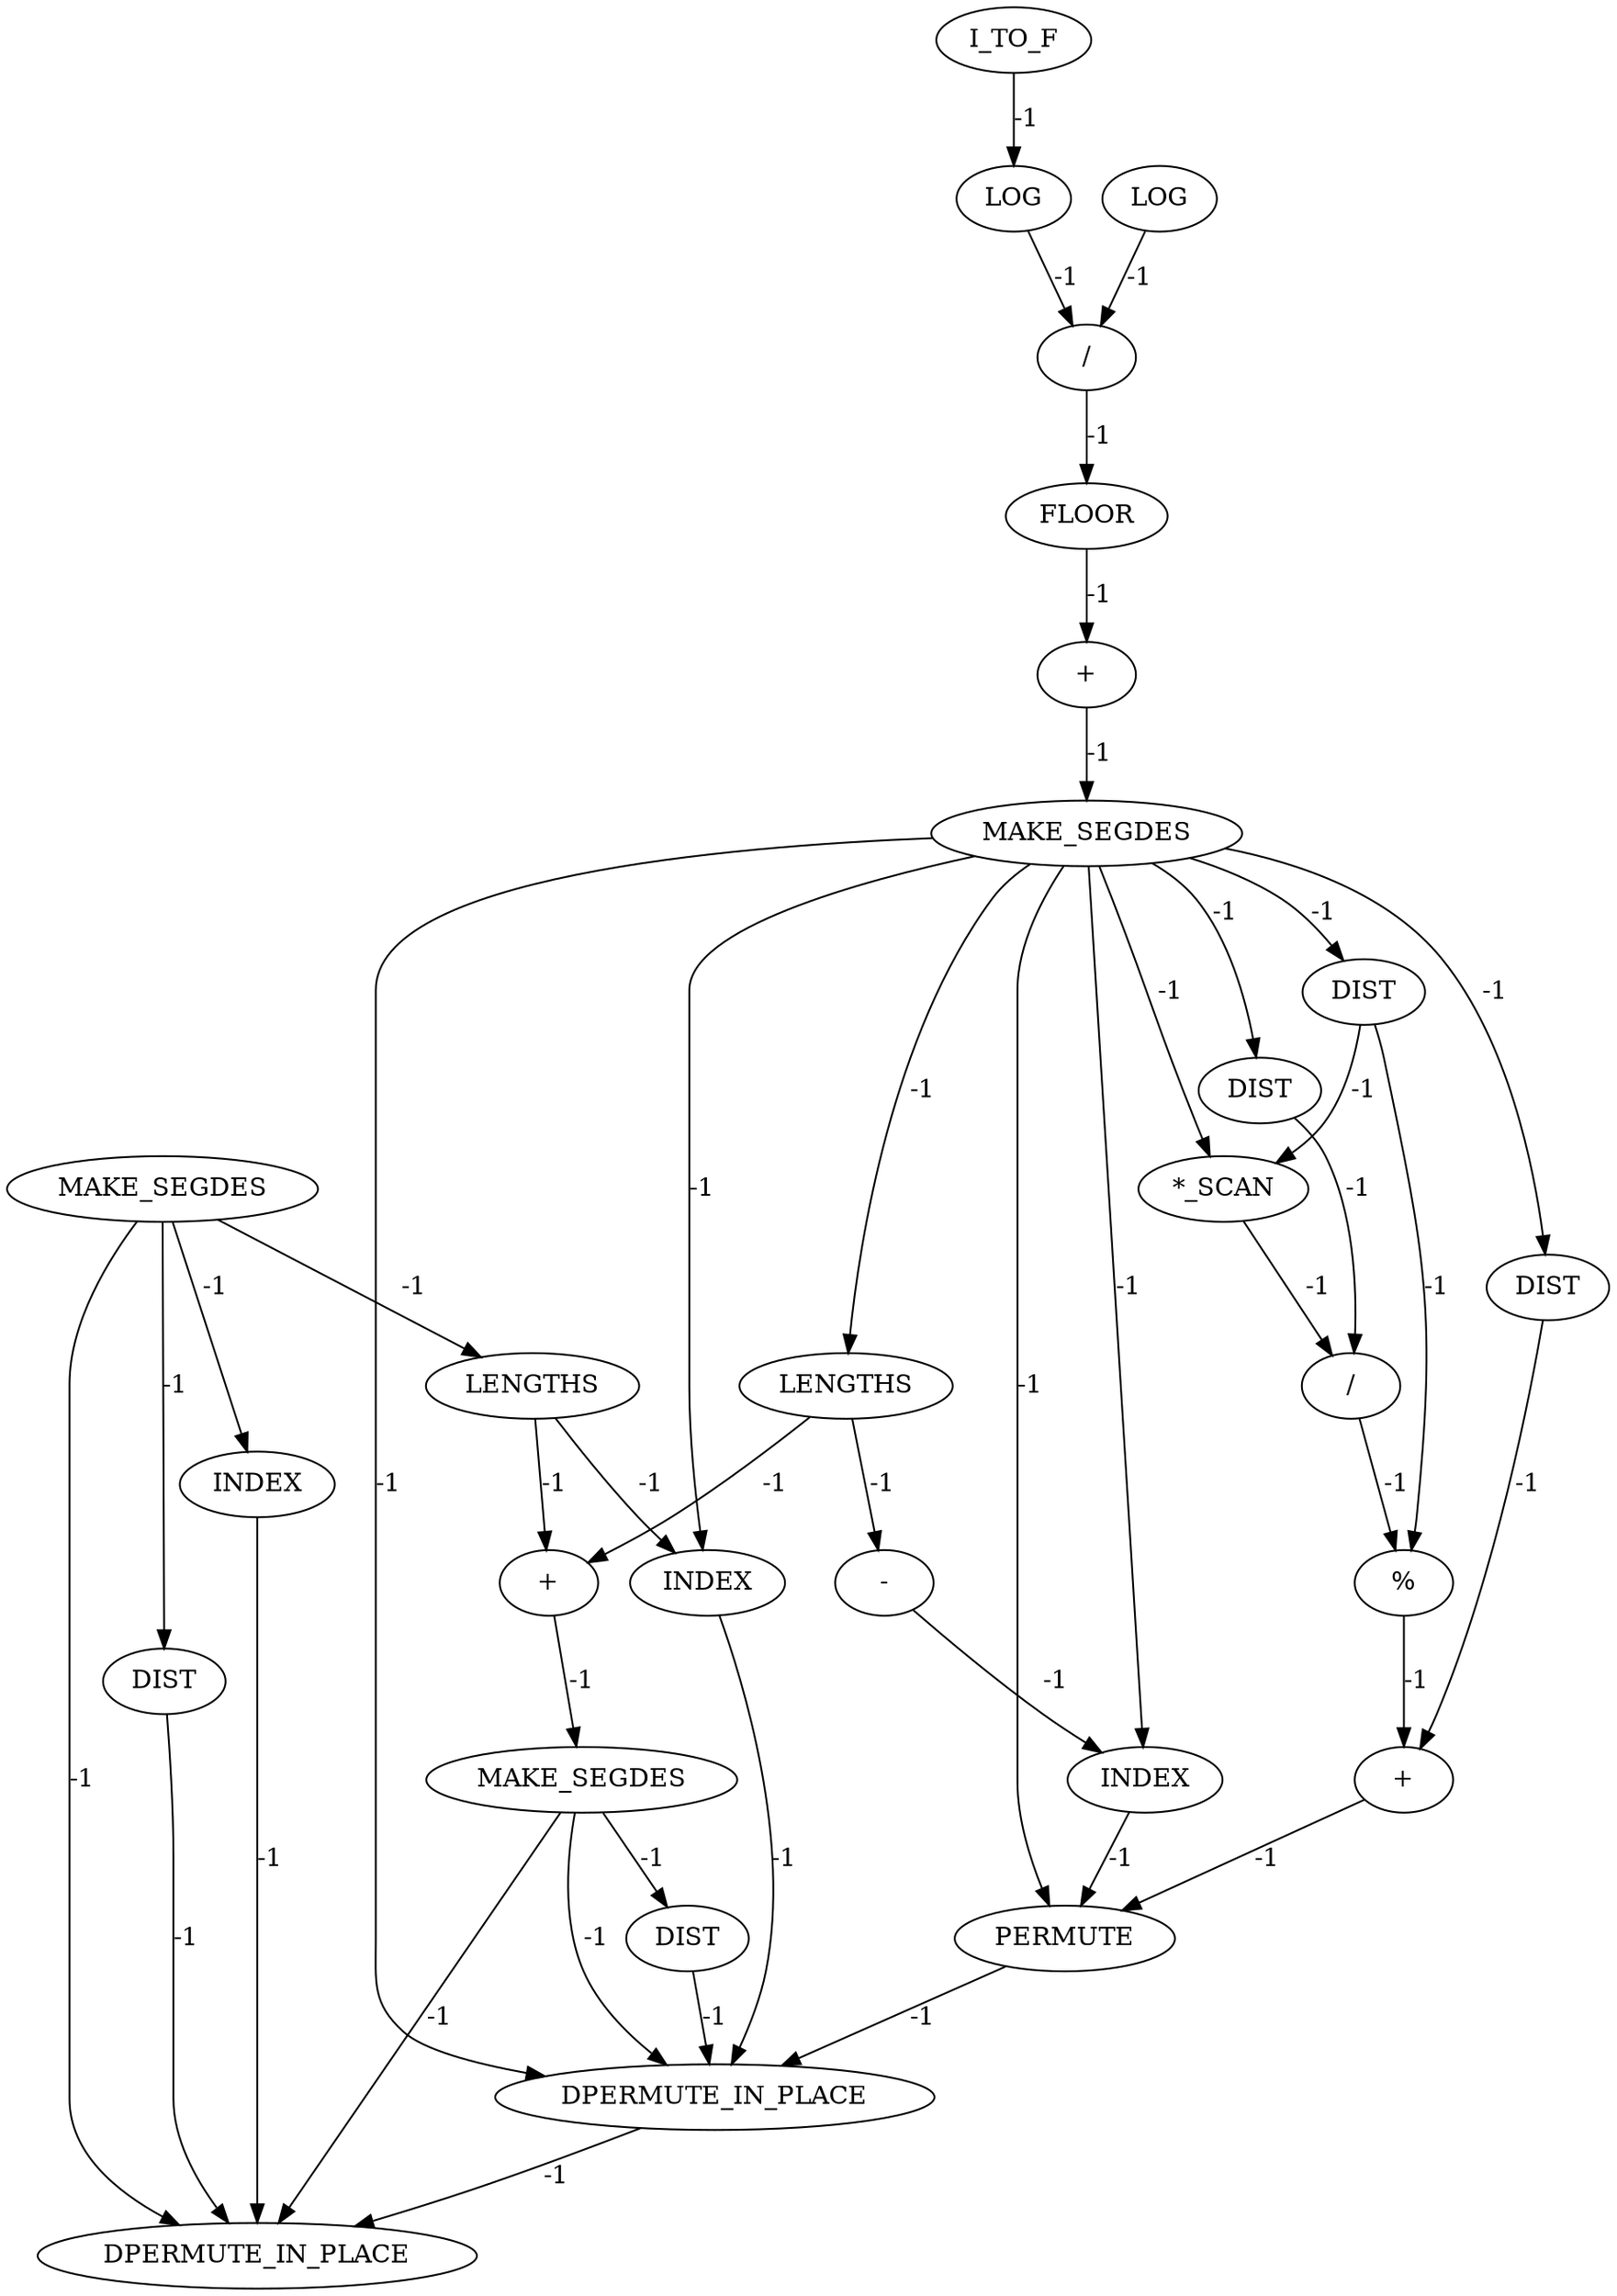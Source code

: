 digraph {
	convex_hull_large_rmat_INST_5526 [label=MAKE_SEGDES cost=0]
	convex_hull_large_rmat_INST_5470 [label=DIST cost=0]
	convex_hull_large_rmat_INST_5543 [label=INDEX cost=0]
	convex_hull_large_rmat_INST_5452 [label="/" cost=0]
	convex_hull_large_rmat_INST_5465 [label="*_SCAN" cost=0]
	convex_hull_large_rmat_INST_5453 [label=FLOOR cost=0]
	convex_hull_large_rmat_INST_5496 [label="%" cost=0]
	convex_hull_large_rmat_INST_5485 [label="/" cost=0]
	convex_hull_large_rmat_INST_5577 [label=DIST cost=0]
	convex_hull_large_rmat_INST_5477 [label=DIST cost=0]
	convex_hull_large_rmat_INST_5457 [label=MAKE_SEGDES cost=0]
	convex_hull_large_rmat_INST_6353 [label=DPERMUTE_IN_PLACE cost=0]
	convex_hull_large_rmat_INST_5505 [label=LENGTHS cost=0]
	convex_hull_large_rmat_INST_5571 [label=MAKE_SEGDES cost=0]
	convex_hull_large_rmat_INST_5523 [label=PERMUTE cost=0]
	convex_hull_large_rmat_INST_5463 [label=DIST cost=0]
	convex_hull_large_rmat_INST_5555 [label=INDEX cost=0]
	convex_hull_large_rmat_INST_5566 [label="+" cost=0]
	convex_hull_large_rmat_INST_6354 [label=DPERMUTE_IN_PLACE cost=0]
	convex_hull_large_rmat_INST_5499 [label="+" cost=0]
	convex_hull_large_rmat_INST_5547 [label=LENGTHS cost=0]
	convex_hull_large_rmat_INST_5447 [label=LOG cost=0]
	convex_hull_large_rmat_INST_5449 [label=LOG cost=0]
	convex_hull_large_rmat_INST_5532 [label=DIST cost=0]
	convex_hull_large_rmat_INST_5444 [label=I_TO_F cost=0]
	convex_hull_large_rmat_INST_5507 [label="-" cost=0]
	convex_hull_large_rmat_INST_5454 [label="+" cost=0]
	convex_hull_large_rmat_INST_5515 [label=INDEX cost=0]
	convex_hull_large_rmat_INST_5526 -> convex_hull_large_rmat_INST_5532 [label=-1 cost=-1]
	convex_hull_large_rmat_INST_5526 -> convex_hull_large_rmat_INST_5543 [label=-1 cost=-1]
	convex_hull_large_rmat_INST_5526 -> convex_hull_large_rmat_INST_5547 [label=-1 cost=-1]
	convex_hull_large_rmat_INST_5526 -> convex_hull_large_rmat_INST_6354 [label=-1 cost=-1]
	convex_hull_large_rmat_INST_5470 -> convex_hull_large_rmat_INST_5485 [label=-1 cost=-1]
	convex_hull_large_rmat_INST_5543 -> convex_hull_large_rmat_INST_6354 [label=-1 cost=-1]
	convex_hull_large_rmat_INST_5452 -> convex_hull_large_rmat_INST_5453 [label=-1 cost=-1]
	convex_hull_large_rmat_INST_5465 -> convex_hull_large_rmat_INST_5485 [label=-1 cost=-1]
	convex_hull_large_rmat_INST_5453 -> convex_hull_large_rmat_INST_5454 [label=-1 cost=-1]
	convex_hull_large_rmat_INST_5496 -> convex_hull_large_rmat_INST_5499 [label=-1 cost=-1]
	convex_hull_large_rmat_INST_5485 -> convex_hull_large_rmat_INST_5496 [label=-1 cost=-1]
	convex_hull_large_rmat_INST_5577 -> convex_hull_large_rmat_INST_6353 [label=-1 cost=-1]
	convex_hull_large_rmat_INST_5477 -> convex_hull_large_rmat_INST_5499 [label=-1 cost=-1]
	convex_hull_large_rmat_INST_5457 -> convex_hull_large_rmat_INST_5463 [label=-1 cost=-1]
	convex_hull_large_rmat_INST_5457 -> convex_hull_large_rmat_INST_5465 [label=-1 cost=-1]
	convex_hull_large_rmat_INST_5457 -> convex_hull_large_rmat_INST_5470 [label=-1 cost=-1]
	convex_hull_large_rmat_INST_5457 -> convex_hull_large_rmat_INST_5477 [label=-1 cost=-1]
	convex_hull_large_rmat_INST_5457 -> convex_hull_large_rmat_INST_5505 [label=-1 cost=-1]
	convex_hull_large_rmat_INST_5457 -> convex_hull_large_rmat_INST_5515 [label=-1 cost=-1]
	convex_hull_large_rmat_INST_5457 -> convex_hull_large_rmat_INST_5523 [label=-1 cost=-1]
	convex_hull_large_rmat_INST_5457 -> convex_hull_large_rmat_INST_5555 [label=-1 cost=-1]
	convex_hull_large_rmat_INST_5457 -> convex_hull_large_rmat_INST_6353 [label=-1 cost=-1]
	convex_hull_large_rmat_INST_6353 -> convex_hull_large_rmat_INST_6354 [label=-1 cost=-1]
	convex_hull_large_rmat_INST_5505 -> convex_hull_large_rmat_INST_5507 [label=-1 cost=-1]
	convex_hull_large_rmat_INST_5505 -> convex_hull_large_rmat_INST_5566 [label=-1 cost=-1]
	convex_hull_large_rmat_INST_5571 -> convex_hull_large_rmat_INST_5577 [label=-1 cost=-1]
	convex_hull_large_rmat_INST_5571 -> convex_hull_large_rmat_INST_6353 [label=-1 cost=-1]
	convex_hull_large_rmat_INST_5571 -> convex_hull_large_rmat_INST_6354 [label=-1 cost=-1]
	convex_hull_large_rmat_INST_5523 -> convex_hull_large_rmat_INST_6353 [label=-1 cost=-1]
	convex_hull_large_rmat_INST_5463 -> convex_hull_large_rmat_INST_5465 [label=-1 cost=-1]
	convex_hull_large_rmat_INST_5463 -> convex_hull_large_rmat_INST_5496 [label=-1 cost=-1]
	convex_hull_large_rmat_INST_5555 -> convex_hull_large_rmat_INST_6353 [label=-1 cost=-1]
	convex_hull_large_rmat_INST_5566 -> convex_hull_large_rmat_INST_5571 [label=-1 cost=-1]
	convex_hull_large_rmat_INST_5499 -> convex_hull_large_rmat_INST_5523 [label=-1 cost=-1]
	convex_hull_large_rmat_INST_5547 -> convex_hull_large_rmat_INST_5555 [label=-1 cost=-1]
	convex_hull_large_rmat_INST_5547 -> convex_hull_large_rmat_INST_5566 [label=-1 cost=-1]
	convex_hull_large_rmat_INST_5447 -> convex_hull_large_rmat_INST_5452 [label=-1 cost=-1]
	convex_hull_large_rmat_INST_5449 -> convex_hull_large_rmat_INST_5452 [label=-1 cost=-1]
	convex_hull_large_rmat_INST_5532 -> convex_hull_large_rmat_INST_6354 [label=-1 cost=-1]
	convex_hull_large_rmat_INST_5444 -> convex_hull_large_rmat_INST_5447 [label=-1 cost=-1]
	convex_hull_large_rmat_INST_5507 -> convex_hull_large_rmat_INST_5515 [label=-1 cost=-1]
	convex_hull_large_rmat_INST_5454 -> convex_hull_large_rmat_INST_5457 [label=-1 cost=-1]
	convex_hull_large_rmat_INST_5515 -> convex_hull_large_rmat_INST_5523 [label=-1 cost=-1]
}

